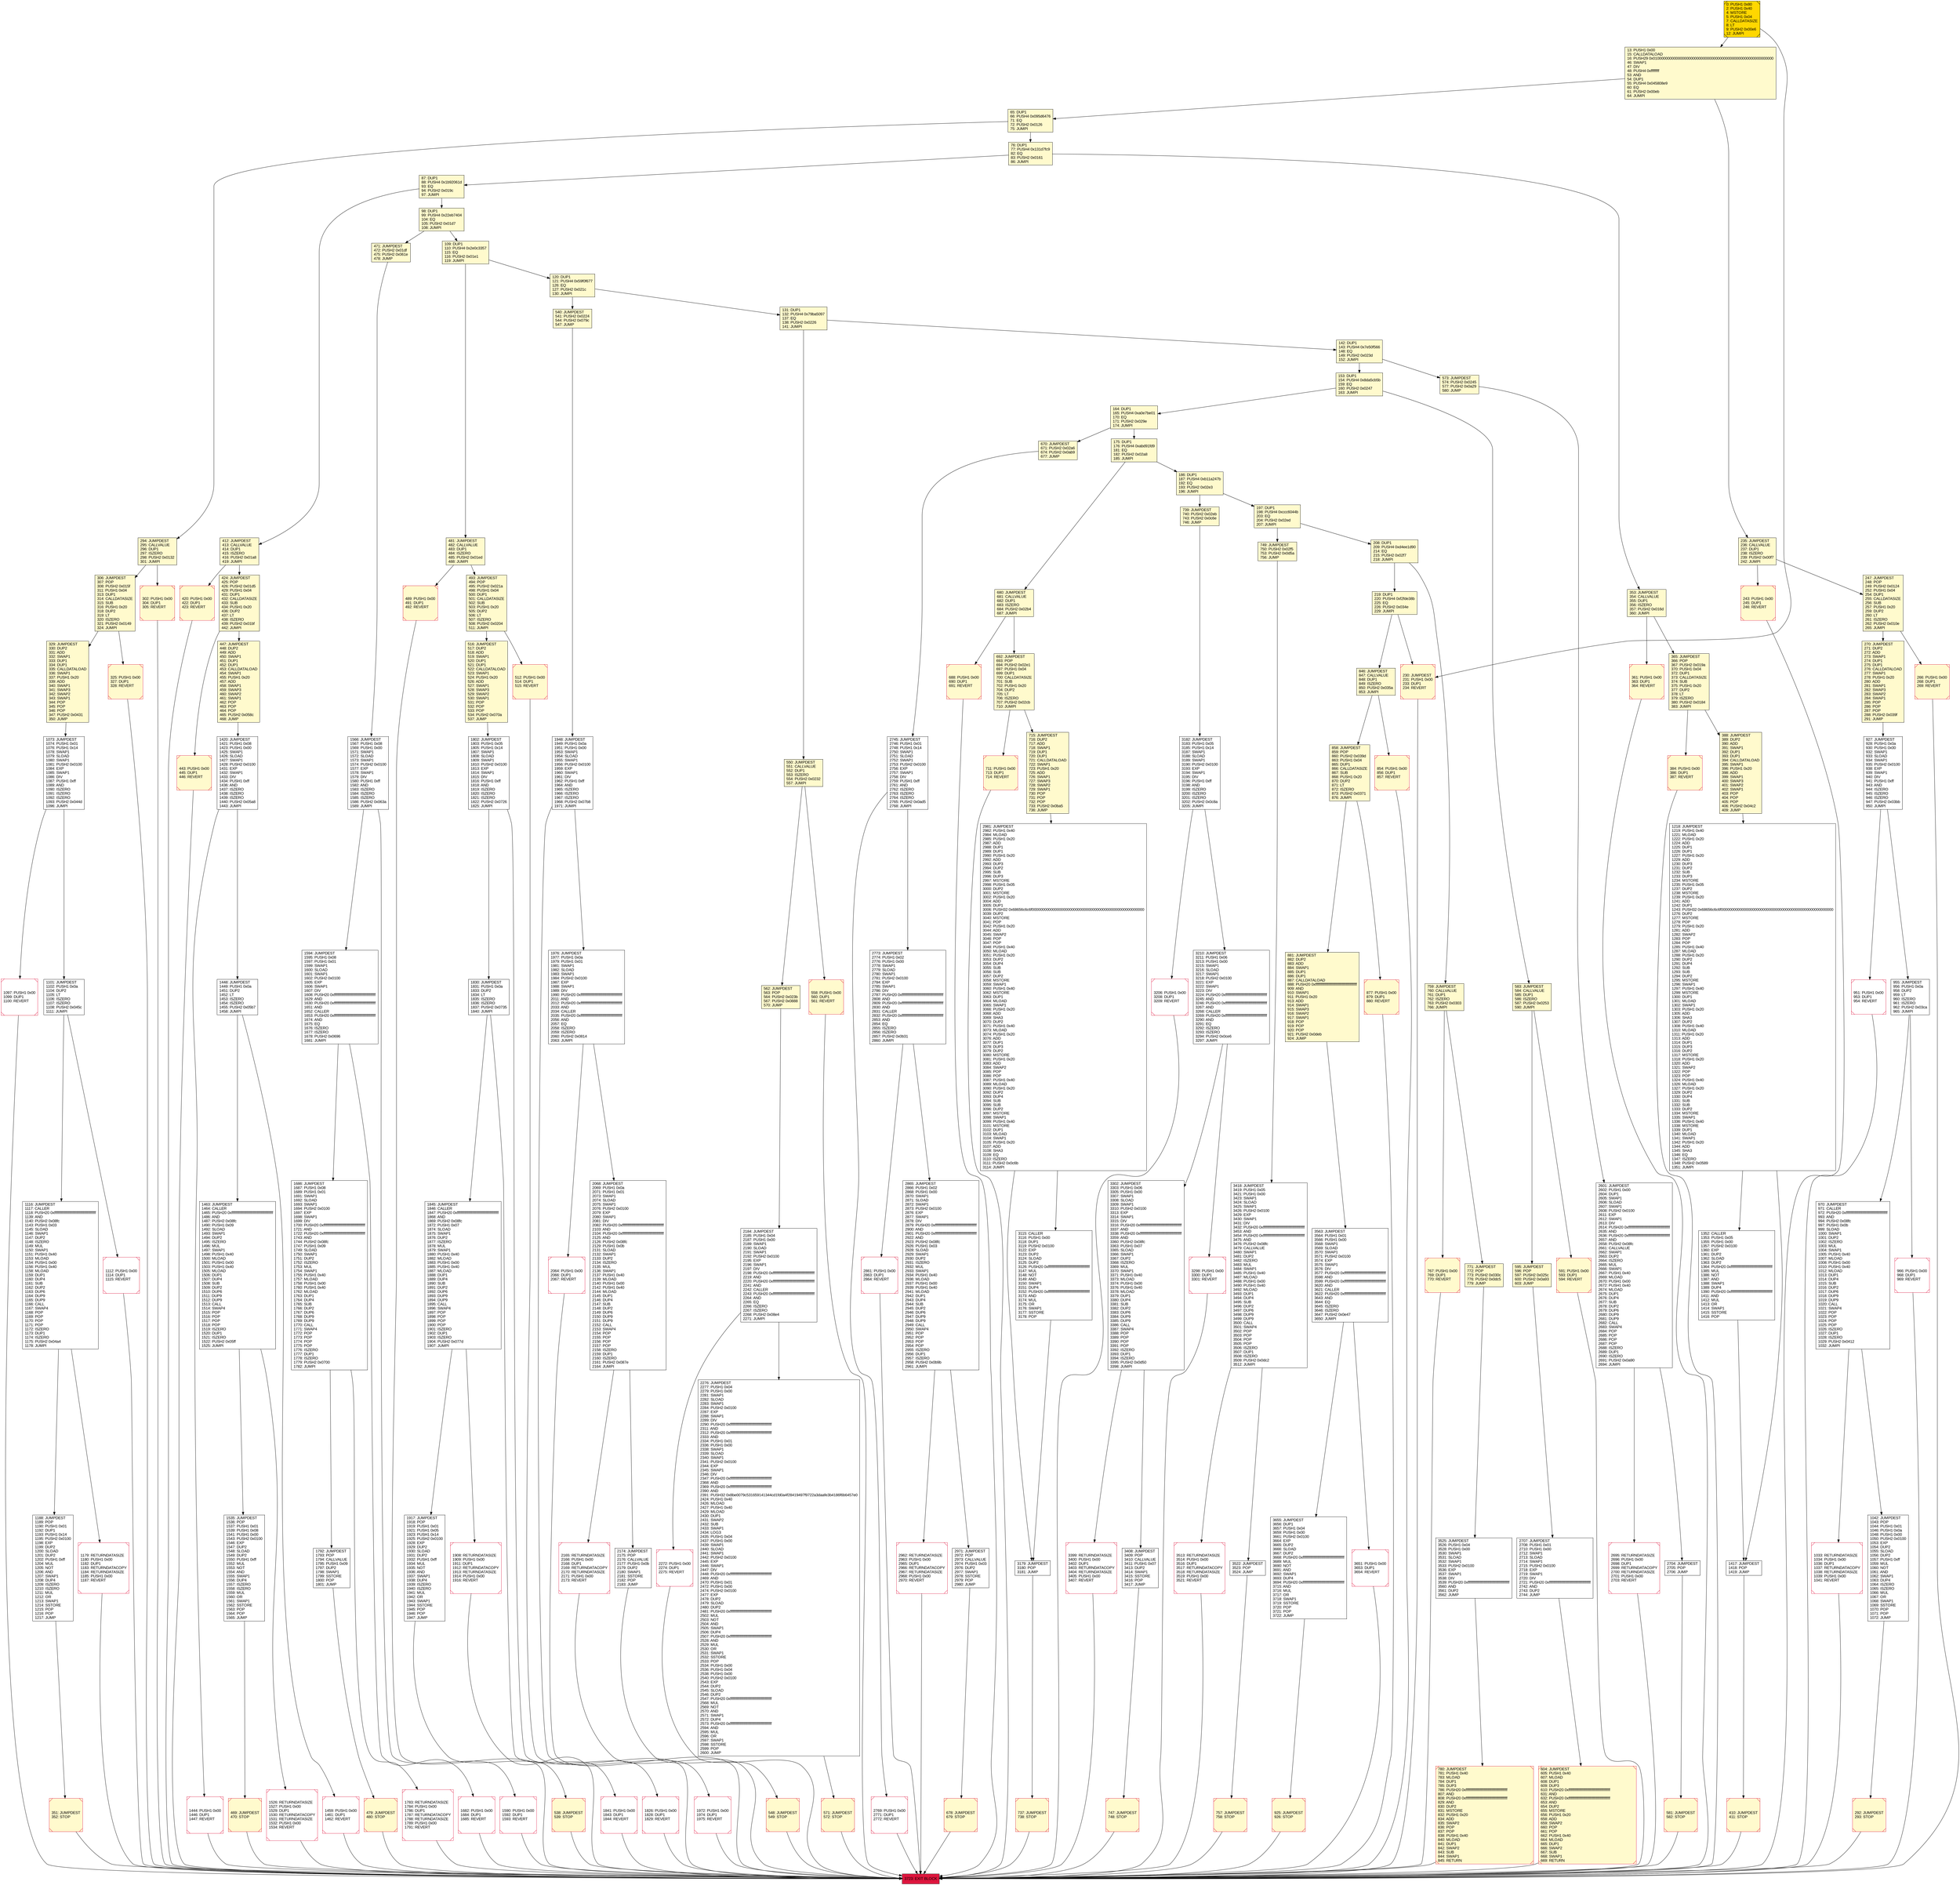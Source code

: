 digraph G {
bgcolor=transparent rankdir=UD;
node [shape=box style=filled color=black fillcolor=white fontname=arial fontcolor=black];
164 [label="164: DUP1\l165: PUSH4 0xa0e7be01\l170: EQ\l171: PUSH2 0x029e\l174: JUMPI\l" fillcolor=lemonchiffon ];
3525 [label="3525: JUMPDEST\l3526: PUSH1 0x04\l3528: PUSH1 0x00\l3530: SWAP1\l3531: SLOAD\l3532: SWAP1\l3533: PUSH2 0x0100\l3536: EXP\l3537: SWAP1\l3538: DIV\l3539: PUSH20 0xffffffffffffffffffffffffffffffffffffffff\l3560: AND\l3561: DUP2\l3562: JUMP\l" ];
420 [label="420: PUSH1 0x00\l422: DUP1\l423: REVERT\l" fillcolor=lemonchiffon shape=Msquare color=crimson ];
1444 [label="1444: PUSH1 0x00\l1446: DUP1\l1447: REVERT\l" shape=Msquare color=crimson ];
270 [label="270: JUMPDEST\l271: DUP2\l272: ADD\l273: SWAP1\l274: DUP1\l275: DUP1\l276: CALLDATALOAD\l277: SWAP1\l278: PUSH1 0x20\l280: ADD\l281: SWAP1\l282: SWAP3\l283: SWAP2\l284: SWAP1\l285: POP\l286: POP\l287: POP\l288: PUSH2 0x039f\l291: JUMP\l" fillcolor=lemonchiffon ];
925 [label="925: JUMPDEST\l926: STOP\l" fillcolor=lemonchiffon shape=Msquare color=crimson ];
3418 [label="3418: JUMPDEST\l3419: PUSH1 0x05\l3421: PUSH1 0x00\l3423: SWAP1\l3424: SLOAD\l3425: SWAP1\l3426: PUSH2 0x0100\l3429: EXP\l3430: SWAP1\l3431: DIV\l3432: PUSH20 0xffffffffffffffffffffffffffffffffffffffff\l3453: AND\l3454: PUSH20 0xffffffffffffffffffffffffffffffffffffffff\l3475: AND\l3476: PUSH2 0x08fc\l3479: CALLVALUE\l3480: SWAP1\l3481: DUP2\l3482: ISZERO\l3483: MUL\l3484: SWAP1\l3485: PUSH1 0x40\l3487: MLOAD\l3488: PUSH1 0x00\l3490: PUSH1 0x40\l3492: MLOAD\l3493: DUP1\l3494: DUP4\l3495: SUB\l3496: DUP2\l3497: DUP6\l3498: DUP9\l3499: DUP9\l3500: CALL\l3501: SWAP4\l3502: POP\l3503: POP\l3504: POP\l3505: POP\l3506: ISZERO\l3507: DUP1\l3508: ISZERO\l3509: PUSH2 0x0dc2\l3512: JUMPI\l" ];
87 [label="87: DUP1\l88: PUSH4 0x1b92061d\l93: EQ\l94: PUSH2 0x019c\l97: JUMPI\l" fillcolor=lemonchiffon ];
3302 [label="3302: JUMPDEST\l3303: PUSH1 0x06\l3305: PUSH1 0x00\l3307: SWAP1\l3308: SLOAD\l3309: SWAP1\l3310: PUSH2 0x0100\l3313: EXP\l3314: SWAP1\l3315: DIV\l3316: PUSH20 0xffffffffffffffffffffffffffffffffffffffff\l3337: AND\l3338: PUSH20 0xffffffffffffffffffffffffffffffffffffffff\l3359: AND\l3360: PUSH2 0x08fc\l3363: PUSH1 0x07\l3365: SLOAD\l3366: SWAP1\l3367: DUP2\l3368: ISZERO\l3369: MUL\l3370: SWAP1\l3371: PUSH1 0x40\l3373: MLOAD\l3374: PUSH1 0x00\l3376: PUSH1 0x40\l3378: MLOAD\l3379: DUP1\l3380: DUP4\l3381: SUB\l3382: DUP2\l3383: DUP6\l3384: DUP9\l3385: DUP9\l3386: CALL\l3387: SWAP4\l3388: POP\l3389: POP\l3390: POP\l3391: POP\l3392: ISZERO\l3393: DUP1\l3394: ISZERO\l3395: PUSH2 0x0d50\l3398: JUMPI\l" ];
412 [label="412: JUMPDEST\l413: CALLVALUE\l414: DUP1\l415: ISZERO\l416: PUSH2 0x01a8\l419: JUMPI\l" fillcolor=lemonchiffon ];
410 [label="410: JUMPDEST\l411: STOP\l" fillcolor=lemonchiffon shape=Msquare color=crimson ];
2707 [label="2707: JUMPDEST\l2708: PUSH1 0x01\l2710: PUSH1 0x00\l2712: SWAP1\l2713: SLOAD\l2714: SWAP1\l2715: PUSH2 0x0100\l2718: EXP\l2719: SWAP1\l2720: DIV\l2721: PUSH20 0xffffffffffffffffffffffffffffffffffffffff\l2742: AND\l2743: DUP2\l2744: JUMP\l" ];
604 [label="604: JUMPDEST\l605: PUSH1 0x40\l607: MLOAD\l608: DUP1\l609: DUP3\l610: PUSH20 0xffffffffffffffffffffffffffffffffffffffff\l631: AND\l632: PUSH20 0xffffffffffffffffffffffffffffffffffffffff\l653: AND\l654: DUP2\l655: MSTORE\l656: PUSH1 0x20\l658: ADD\l659: SWAP2\l660: POP\l661: POP\l662: PUSH1 0x40\l664: MLOAD\l665: DUP1\l666: SWAP2\l667: SUB\l668: SWAP1\l669: RETURN\l" fillcolor=lemonchiffon shape=Msquare color=crimson ];
970 [label="970: JUMPDEST\l971: CALLER\l972: PUSH20 0xffffffffffffffffffffffffffffffffffffffff\l993: AND\l994: PUSH2 0x08fc\l997: PUSH1 0x0b\l999: SLOAD\l1000: SWAP1\l1001: DUP2\l1002: ISZERO\l1003: MUL\l1004: SWAP1\l1005: PUSH1 0x40\l1007: MLOAD\l1008: PUSH1 0x00\l1010: PUSH1 0x40\l1012: MLOAD\l1013: DUP1\l1014: DUP4\l1015: SUB\l1016: DUP2\l1017: DUP6\l1018: DUP9\l1019: DUP9\l1020: CALL\l1021: SWAP4\l1022: POP\l1023: POP\l1024: POP\l1025: POP\l1026: ISZERO\l1027: DUP1\l1028: ISZERO\l1029: PUSH2 0x0412\l1032: JUMPI\l" ];
1463 [label="1463: JUMPDEST\l1464: CALLER\l1465: PUSH20 0xffffffffffffffffffffffffffffffffffffffff\l1486: AND\l1487: PUSH2 0x08fc\l1490: PUSH1 0x09\l1492: SLOAD\l1493: SWAP1\l1494: DUP2\l1495: ISZERO\l1496: MUL\l1497: SWAP1\l1498: PUSH1 0x40\l1500: MLOAD\l1501: PUSH1 0x00\l1503: PUSH1 0x40\l1505: MLOAD\l1506: DUP1\l1507: DUP4\l1508: SUB\l1509: DUP2\l1510: DUP6\l1511: DUP9\l1512: DUP9\l1513: CALL\l1514: SWAP4\l1515: POP\l1516: POP\l1517: POP\l1518: POP\l1519: ISZERO\l1520: DUP1\l1521: ISZERO\l1522: PUSH2 0x05ff\l1525: JUMPI\l" ];
688 [label="688: PUSH1 0x00\l690: DUP1\l691: REVERT\l" fillcolor=lemonchiffon shape=Msquare color=crimson ];
749 [label="749: JUMPDEST\l750: PUSH2 0x02f5\l753: PUSH2 0x0d5a\l756: JUMP\l" fillcolor=lemonchiffon ];
1033 [label="1033: RETURNDATASIZE\l1034: PUSH1 0x00\l1036: DUP1\l1037: RETURNDATACOPY\l1038: RETURNDATASIZE\l1039: PUSH1 0x00\l1041: REVERT\l" shape=Msquare color=crimson ];
1459 [label="1459: PUSH1 0x00\l1461: DUP1\l1462: REVERT\l" shape=Msquare color=crimson ];
1917 [label="1917: JUMPDEST\l1918: POP\l1919: PUSH1 0x01\l1921: PUSH1 0x05\l1923: PUSH1 0x14\l1925: PUSH2 0x0100\l1928: EXP\l1929: DUP2\l1930: SLOAD\l1931: DUP2\l1932: PUSH1 0xff\l1934: MUL\l1935: NOT\l1936: AND\l1937: SWAP1\l1938: DUP4\l1939: ISZERO\l1940: ISZERO\l1941: MUL\l1942: OR\l1943: SWAP1\l1944: SSTORE\l1945: POP\l1946: POP\l1947: JUMP\l" ];
1972 [label="1972: PUSH1 0x00\l1974: DUP1\l1975: REVERT\l" shape=Msquare color=crimson ];
951 [label="951: PUSH1 0x00\l953: DUP1\l954: REVERT\l" shape=Msquare color=crimson ];
927 [label="927: JUMPDEST\l928: PUSH1 0x0a\l930: PUSH1 0x00\l932: SWAP1\l933: SLOAD\l934: SWAP1\l935: PUSH2 0x0100\l938: EXP\l939: SWAP1\l940: DIV\l941: PUSH1 0xff\l943: AND\l944: ISZERO\l945: ISZERO\l946: ISZERO\l947: PUSH2 0x03bb\l950: JUMPI\l" ];
443 [label="443: PUSH1 0x00\l445: DUP1\l446: REVERT\l" fillcolor=lemonchiffon shape=Msquare color=crimson ];
153 [label="153: DUP1\l154: PUSH4 0x8da5cb5b\l159: EQ\l160: PUSH2 0x0247\l163: JUMPI\l" fillcolor=lemonchiffon ];
384 [label="384: PUSH1 0x00\l386: DUP1\l387: REVERT\l" fillcolor=lemonchiffon shape=Msquare color=crimson ];
13 [label="13: PUSH1 0x00\l15: CALLDATALOAD\l16: PUSH29 0x0100000000000000000000000000000000000000000000000000000000\l46: SWAP1\l47: DIV\l48: PUSH4 0xffffffff\l53: AND\l54: DUP1\l55: PUSH4 0x045808e9\l60: EQ\l61: PUSH2 0x00eb\l64: JUMPI\l" fillcolor=lemonchiffon ];
1686 [label="1686: JUMPDEST\l1687: PUSH1 0x08\l1689: PUSH1 0x01\l1691: SWAP1\l1692: SLOAD\l1693: SWAP1\l1694: PUSH2 0x0100\l1697: EXP\l1698: SWAP1\l1699: DIV\l1700: PUSH20 0xffffffffffffffffffffffffffffffffffffffff\l1721: AND\l1722: PUSH20 0xffffffffffffffffffffffffffffffffffffffff\l1743: AND\l1744: PUSH2 0x08fc\l1747: PUSH1 0x09\l1749: SLOAD\l1750: SWAP1\l1751: DUP2\l1752: ISZERO\l1753: MUL\l1754: SWAP1\l1755: PUSH1 0x40\l1757: MLOAD\l1758: PUSH1 0x00\l1760: PUSH1 0x40\l1762: MLOAD\l1763: DUP1\l1764: DUP4\l1765: SUB\l1766: DUP2\l1767: DUP6\l1768: DUP9\l1769: DUP9\l1770: CALL\l1771: SWAP4\l1772: POP\l1773: POP\l1774: POP\l1775: POP\l1776: ISZERO\l1777: DUP1\l1778: ISZERO\l1779: PUSH2 0x0700\l1782: JUMPI\l" ];
3206 [label="3206: PUSH1 0x00\l3208: DUP1\l3209: REVERT\l" shape=Msquare color=crimson ];
219 [label="219: DUP1\l220: PUSH4 0xf2fde38b\l225: EQ\l226: PUSH2 0x034e\l229: JUMPI\l" fillcolor=lemonchiffon ];
678 [label="678: JUMPDEST\l679: STOP\l" fillcolor=lemonchiffon shape=Msquare color=crimson ];
1845 [label="1845: JUMPDEST\l1846: CALLER\l1847: PUSH20 0xffffffffffffffffffffffffffffffffffffffff\l1868: AND\l1869: PUSH2 0x08fc\l1872: PUSH1 0x07\l1874: SLOAD\l1875: SWAP1\l1876: DUP2\l1877: ISZERO\l1878: MUL\l1879: SWAP1\l1880: PUSH1 0x40\l1882: MLOAD\l1883: PUSH1 0x00\l1885: PUSH1 0x40\l1887: MLOAD\l1888: DUP1\l1889: DUP4\l1890: SUB\l1891: DUP2\l1892: DUP6\l1893: DUP9\l1894: DUP9\l1895: CALL\l1896: SWAP4\l1897: POP\l1898: POP\l1899: POP\l1900: POP\l1901: ISZERO\l1902: DUP1\l1903: ISZERO\l1904: PUSH2 0x077d\l1907: JUMPI\l" ];
306 [label="306: JUMPDEST\l307: POP\l308: PUSH2 0x015f\l311: PUSH1 0x04\l313: DUP1\l314: CALLDATASIZE\l315: SUB\l316: PUSH1 0x20\l318: DUP2\l319: LT\l320: ISZERO\l321: PUSH2 0x0149\l324: JUMPI\l" fillcolor=lemonchiffon ];
1682 [label="1682: PUSH1 0x00\l1684: DUP1\l1685: REVERT\l" shape=Msquare color=crimson ];
670 [label="670: JUMPDEST\l671: PUSH2 0x02a6\l674: PUSH2 0x0ab9\l677: JUMP\l" fillcolor=lemonchiffon ];
481 [label="481: JUMPDEST\l482: CALLVALUE\l483: DUP1\l484: ISZERO\l485: PUSH2 0x01ed\l488: JUMPI\l" fillcolor=lemonchiffon ];
3210 [label="3210: JUMPDEST\l3211: PUSH1 0x06\l3213: PUSH1 0x00\l3215: SWAP1\l3216: SLOAD\l3217: SWAP1\l3218: PUSH2 0x0100\l3221: EXP\l3222: SWAP1\l3223: DIV\l3224: PUSH20 0xffffffffffffffffffffffffffffffffffffffff\l3245: AND\l3246: PUSH20 0xffffffffffffffffffffffffffffffffffffffff\l3267: AND\l3268: CALLER\l3269: PUSH20 0xffffffffffffffffffffffffffffffffffffffff\l3290: AND\l3291: EQ\l3292: ISZERO\l3293: ISZERO\l3294: PUSH2 0x0ce6\l3297: JUMPI\l" ];
329 [label="329: JUMPDEST\l330: DUP2\l331: ADD\l332: SWAP1\l333: DUP1\l334: DUP1\l335: CALLDATALOAD\l336: SWAP1\l337: PUSH1 0x20\l339: ADD\l340: SWAP1\l341: SWAP3\l342: SWAP2\l343: SWAP1\l344: POP\l345: POP\l346: POP\l347: PUSH2 0x0431\l350: JUMP\l" fillcolor=lemonchiffon ];
120 [label="120: DUP1\l121: PUSH4 0x59f0f677\l126: EQ\l127: PUSH2 0x021c\l130: JUMPI\l" fillcolor=lemonchiffon ];
469 [label="469: JUMPDEST\l470: STOP\l" fillcolor=lemonchiffon shape=Msquare color=crimson ];
1802 [label="1802: JUMPDEST\l1803: PUSH1 0x05\l1805: PUSH1 0x14\l1807: SWAP1\l1808: SLOAD\l1809: SWAP1\l1810: PUSH2 0x0100\l1813: EXP\l1814: SWAP1\l1815: DIV\l1816: PUSH1 0xff\l1818: AND\l1819: ISZERO\l1820: ISZERO\l1821: ISZERO\l1822: PUSH2 0x0726\l1825: JUMPI\l" ];
2272 [label="2272: PUSH1 0x00\l2274: DUP1\l2275: REVERT\l" shape=Msquare color=crimson ];
3298 [label="3298: PUSH1 0x00\l3300: DUP1\l3301: REVERT\l" shape=Msquare color=crimson ];
2745 [label="2745: JUMPDEST\l2746: PUSH1 0x01\l2748: PUSH1 0x14\l2750: SWAP1\l2751: SLOAD\l2752: SWAP1\l2753: PUSH2 0x0100\l2756: EXP\l2757: SWAP1\l2758: DIV\l2759: PUSH1 0xff\l2761: AND\l2762: ISZERO\l2763: ISZERO\l2764: ISZERO\l2765: PUSH2 0x0ad5\l2768: JUMPI\l" ];
583 [label="583: JUMPDEST\l584: CALLVALUE\l585: DUP1\l586: ISZERO\l587: PUSH2 0x0253\l590: JUMPI\l" fillcolor=lemonchiffon ];
489 [label="489: PUSH1 0x00\l491: DUP1\l492: REVERT\l" fillcolor=lemonchiffon shape=Msquare color=crimson ];
516 [label="516: JUMPDEST\l517: DUP2\l518: ADD\l519: SWAP1\l520: DUP1\l521: DUP1\l522: CALLDATALOAD\l523: SWAP1\l524: PUSH1 0x20\l526: ADD\l527: SWAP1\l528: SWAP3\l529: SWAP2\l530: SWAP1\l531: POP\l532: POP\l533: POP\l534: PUSH2 0x070a\l537: JUMP\l" fillcolor=lemonchiffon ];
858 [label="858: JUMPDEST\l859: POP\l860: PUSH2 0x039d\l863: PUSH1 0x04\l865: DUP1\l866: CALLDATASIZE\l867: SUB\l868: PUSH1 0x20\l870: DUP2\l871: LT\l872: ISZERO\l873: PUSH2 0x0371\l876: JUMPI\l" fillcolor=lemonchiffon ];
479 [label="479: JUMPDEST\l480: STOP\l" fillcolor=lemonchiffon shape=Msquare color=crimson ];
353 [label="353: JUMPDEST\l354: CALLVALUE\l355: DUP1\l356: ISZERO\l357: PUSH2 0x016d\l360: JUMPI\l" fillcolor=lemonchiffon ];
3179 [label="3179: JUMPDEST\l3180: POP\l3181: JUMP\l" ];
759 [label="759: JUMPDEST\l760: CALLVALUE\l761: DUP1\l762: ISZERO\l763: PUSH2 0x0303\l766: JUMPI\l" fillcolor=lemonchiffon ];
680 [label="680: JUMPDEST\l681: CALLVALUE\l682: DUP1\l683: ISZERO\l684: PUSH2 0x02b4\l687: JUMPI\l" fillcolor=lemonchiffon ];
388 [label="388: JUMPDEST\l389: DUP2\l390: ADD\l391: SWAP1\l392: DUP1\l393: DUP1\l394: CALLDATALOAD\l395: SWAP1\l396: PUSH1 0x20\l398: ADD\l399: SWAP1\l400: SWAP3\l401: SWAP2\l402: SWAP1\l403: POP\l404: POP\l405: POP\l406: PUSH2 0x04c2\l409: JUMP\l" fillcolor=lemonchiffon ];
562 [label="562: JUMPDEST\l563: POP\l564: PUSH2 0x023b\l567: PUSH2 0x0888\l570: JUMP\l" fillcolor=lemonchiffon ];
243 [label="243: PUSH1 0x00\l245: DUP1\l246: REVERT\l" fillcolor=lemonchiffon shape=Msquare color=crimson ];
294 [label="294: JUMPDEST\l295: CALLVALUE\l296: DUP1\l297: ISZERO\l298: PUSH2 0x0132\l301: JUMPI\l" fillcolor=lemonchiffon ];
1188 [label="1188: JUMPDEST\l1189: POP\l1190: PUSH1 0x01\l1192: DUP1\l1193: PUSH1 0x14\l1195: PUSH2 0x0100\l1198: EXP\l1199: DUP2\l1200: SLOAD\l1201: DUP2\l1202: PUSH1 0xff\l1204: MUL\l1205: NOT\l1206: AND\l1207: SWAP1\l1208: DUP4\l1209: ISZERO\l1210: ISZERO\l1211: MUL\l1212: OR\l1213: SWAP1\l1214: SSTORE\l1215: POP\l1216: POP\l1217: JUMP\l" ];
175 [label="175: DUP1\l176: PUSH4 0xabd91fd9\l181: EQ\l182: PUSH2 0x02a8\l185: JUMPI\l" fillcolor=lemonchiffon ];
186 [label="186: DUP1\l187: PUSH4 0xb11a247b\l192: EQ\l193: PUSH2 0x02e3\l196: JUMPI\l" fillcolor=lemonchiffon ];
1830 [label="1830: JUMPDEST\l1831: PUSH1 0x0a\l1833: DUP2\l1834: LT\l1835: ISZERO\l1836: ISZERO\l1837: PUSH2 0x0735\l1840: JUMPI\l" ];
3399 [label="3399: RETURNDATASIZE\l3400: PUSH1 0x00\l3402: DUP1\l3403: RETURNDATACOPY\l3404: RETURNDATASIZE\l3405: PUSH1 0x00\l3407: REVERT\l" shape=Msquare color=crimson ];
0 [label="0: PUSH1 0x80\l2: PUSH1 0x40\l4: MSTORE\l5: PUSH1 0x04\l7: CALLDATASIZE\l8: LT\l9: PUSH2 0x00e6\l12: JUMPI\l" fillcolor=lemonchiffon shape=Msquare fillcolor=gold ];
767 [label="767: PUSH1 0x00\l769: DUP1\l770: REVERT\l" fillcolor=lemonchiffon shape=Msquare color=crimson ];
780 [label="780: JUMPDEST\l781: PUSH1 0x40\l783: MLOAD\l784: DUP1\l785: DUP3\l786: PUSH20 0xffffffffffffffffffffffffffffffffffffffff\l807: AND\l808: PUSH20 0xffffffffffffffffffffffffffffffffffffffff\l829: AND\l830: DUP2\l831: MSTORE\l832: PUSH1 0x20\l834: ADD\l835: SWAP2\l836: POP\l837: POP\l838: PUSH1 0x40\l840: MLOAD\l841: DUP1\l842: SWAP2\l843: SUB\l844: SWAP1\l845: RETURN\l" fillcolor=lemonchiffon shape=Msquare color=crimson ];
757 [label="757: JUMPDEST\l758: STOP\l" fillcolor=lemonchiffon shape=Msquare color=crimson ];
711 [label="711: PUSH1 0x00\l713: DUP1\l714: REVERT\l" fillcolor=lemonchiffon shape=Msquare color=crimson ];
966 [label="966: PUSH1 0x00\l968: DUP1\l969: REVERT\l" shape=Msquare color=crimson ];
771 [label="771: JUMPDEST\l772: POP\l773: PUSH2 0x030c\l776: PUSH2 0x0dc5\l779: JUMP\l" fillcolor=lemonchiffon ];
1073 [label="1073: JUMPDEST\l1074: PUSH1 0x01\l1076: PUSH1 0x14\l1078: SWAP1\l1079: SLOAD\l1080: SWAP1\l1081: PUSH2 0x0100\l1084: EXP\l1085: SWAP1\l1086: DIV\l1087: PUSH1 0xff\l1089: AND\l1090: ISZERO\l1091: ISZERO\l1092: ISZERO\l1093: PUSH2 0x044d\l1096: JUMPI\l" ];
1594 [label="1594: JUMPDEST\l1595: PUSH1 0x08\l1597: PUSH1 0x01\l1599: SWAP1\l1600: SLOAD\l1601: SWAP1\l1602: PUSH2 0x0100\l1605: EXP\l1606: SWAP1\l1607: DIV\l1608: PUSH20 0xffffffffffffffffffffffffffffffffffffffff\l1629: AND\l1630: PUSH20 0xffffffffffffffffffffffffffffffffffffffff\l1651: AND\l1652: CALLER\l1653: PUSH20 0xffffffffffffffffffffffffffffffffffffffff\l1674: AND\l1675: EQ\l1676: ISZERO\l1677: ISZERO\l1678: PUSH2 0x0696\l1681: JUMPI\l" ];
2165 [label="2165: RETURNDATASIZE\l2166: PUSH1 0x00\l2168: DUP1\l2169: RETURNDATACOPY\l2170: RETURNDATASIZE\l2171: PUSH1 0x00\l2173: REVERT\l" shape=Msquare color=crimson ];
846 [label="846: JUMPDEST\l847: CALLVALUE\l848: DUP1\l849: ISZERO\l850: PUSH2 0x035a\l853: JUMPI\l" fillcolor=lemonchiffon ];
1908 [label="1908: RETURNDATASIZE\l1909: PUSH1 0x00\l1911: DUP1\l1912: RETURNDATACOPY\l1913: RETURNDATASIZE\l1914: PUSH1 0x00\l1916: REVERT\l" shape=Msquare color=crimson ];
2769 [label="2769: PUSH1 0x00\l2771: DUP1\l2772: REVERT\l" shape=Msquare color=crimson ];
471 [label="471: JUMPDEST\l472: PUSH2 0x01df\l475: PUSH2 0x061e\l478: JUMP\l" fillcolor=lemonchiffon ];
737 [label="737: JUMPDEST\l738: STOP\l" fillcolor=lemonchiffon shape=Msquare color=crimson ];
2184 [label="2184: JUMPDEST\l2185: PUSH1 0x04\l2187: PUSH1 0x00\l2189: SWAP1\l2190: SLOAD\l2191: SWAP1\l2192: PUSH2 0x0100\l2195: EXP\l2196: SWAP1\l2197: DIV\l2198: PUSH20 0xffffffffffffffffffffffffffffffffffffffff\l2219: AND\l2220: PUSH20 0xffffffffffffffffffffffffffffffffffffffff\l2241: AND\l2242: CALLER\l2243: PUSH20 0xffffffffffffffffffffffffffffffffffffffff\l2264: AND\l2265: EQ\l2266: ISZERO\l2267: ISZERO\l2268: PUSH2 0x08e4\l2271: JUMPI\l" ];
747 [label="747: JUMPDEST\l748: STOP\l" fillcolor=lemonchiffon shape=Msquare color=crimson ];
1179 [label="1179: RETURNDATASIZE\l1180: PUSH1 0x00\l1182: DUP1\l1183: RETURNDATACOPY\l1184: RETURNDATASIZE\l1185: PUSH1 0x00\l1187: REVERT\l" shape=Msquare color=crimson ];
1826 [label="1826: PUSH1 0x00\l1828: DUP1\l1829: REVERT\l" shape=Msquare color=crimson ];
3182 [label="3182: JUMPDEST\l3183: PUSH1 0x05\l3185: PUSH1 0x14\l3187: SWAP1\l3188: SLOAD\l3189: SWAP1\l3190: PUSH2 0x0100\l3193: EXP\l3194: SWAP1\l3195: DIV\l3196: PUSH1 0xff\l3198: AND\l3199: ISZERO\l3200: ISZERO\l3201: ISZERO\l3202: PUSH2 0x0c8a\l3205: JUMPI\l" ];
540 [label="540: JUMPDEST\l541: PUSH2 0x0224\l544: PUSH2 0x079c\l547: JUMP\l" fillcolor=lemonchiffon ];
1352 [label="1352: CALLER\l1353: PUSH1 0x05\l1355: PUSH1 0x00\l1357: PUSH2 0x0100\l1360: EXP\l1361: DUP2\l1362: SLOAD\l1363: DUP2\l1364: PUSH20 0xffffffffffffffffffffffffffffffffffffffff\l1385: MUL\l1386: NOT\l1387: AND\l1388: SWAP1\l1389: DUP4\l1390: PUSH20 0xffffffffffffffffffffffffffffffffffffffff\l1411: AND\l1412: MUL\l1413: OR\l1414: SWAP1\l1415: SSTORE\l1416: POP\l" ];
2962 [label="2962: RETURNDATASIZE\l2963: PUSH1 0x00\l2965: DUP1\l2966: RETURNDATACOPY\l2967: RETURNDATASIZE\l2968: PUSH1 0x00\l2970: REVERT\l" shape=Msquare color=crimson ];
3723 [label="3723: EXIT BLOCK\l" fillcolor=crimson ];
131 [label="131: DUP1\l132: PUSH4 0x79ba5097\l137: EQ\l138: PUSH2 0x0226\l141: JUMPI\l" fillcolor=lemonchiffon ];
2861 [label="2861: PUSH1 0x00\l2863: DUP1\l2864: REVERT\l" shape=Msquare color=crimson ];
538 [label="538: JUMPDEST\l539: STOP\l" fillcolor=lemonchiffon shape=Msquare color=crimson ];
3655 [label="3655: JUMPDEST\l3656: DUP1\l3657: PUSH1 0x04\l3659: PUSH1 0x00\l3661: PUSH2 0x0100\l3664: EXP\l3665: DUP2\l3666: SLOAD\l3667: DUP2\l3668: PUSH20 0xffffffffffffffffffffffffffffffffffffffff\l3689: MUL\l3690: NOT\l3691: AND\l3692: SWAP1\l3693: DUP4\l3694: PUSH20 0xffffffffffffffffffffffffffffffffffffffff\l3715: AND\l3716: MUL\l3717: OR\l3718: SWAP1\l3719: SSTORE\l3720: POP\l3721: POP\l3722: JUMP\l" ];
302 [label="302: PUSH1 0x00\l304: DUP1\l305: REVERT\l" fillcolor=lemonchiffon shape=Msquare color=crimson ];
558 [label="558: PUSH1 0x00\l560: DUP1\l561: REVERT\l" fillcolor=lemonchiffon shape=Msquare color=crimson ];
1841 [label="1841: PUSH1 0x00\l1843: DUP1\l1844: REVERT\l" shape=Msquare color=crimson ];
1590 [label="1590: PUSH1 0x00\l1592: DUP1\l1593: REVERT\l" shape=Msquare color=crimson ];
1420 [label="1420: JUMPDEST\l1421: PUSH1 0x08\l1423: PUSH1 0x00\l1425: SWAP1\l1426: SLOAD\l1427: SWAP1\l1428: PUSH2 0x0100\l1431: EXP\l1432: SWAP1\l1433: DIV\l1434: PUSH1 0xff\l1436: AND\l1437: ISZERO\l1438: ISZERO\l1439: ISZERO\l1440: PUSH2 0x05a8\l1443: JUMPI\l" ];
1116 [label="1116: JUMPDEST\l1117: CALLER\l1118: PUSH20 0xffffffffffffffffffffffffffffffffffffffff\l1139: AND\l1140: PUSH2 0x08fc\l1143: PUSH1 0x03\l1145: SLOAD\l1146: SWAP1\l1147: DUP2\l1148: ISZERO\l1149: MUL\l1150: SWAP1\l1151: PUSH1 0x40\l1153: MLOAD\l1154: PUSH1 0x00\l1156: PUSH1 0x40\l1158: MLOAD\l1159: DUP1\l1160: DUP4\l1161: SUB\l1162: DUP2\l1163: DUP6\l1164: DUP9\l1165: DUP9\l1166: CALL\l1167: SWAP4\l1168: POP\l1169: POP\l1170: POP\l1171: POP\l1172: ISZERO\l1173: DUP1\l1174: ISZERO\l1175: PUSH2 0x04a4\l1178: JUMPI\l" ];
493 [label="493: JUMPDEST\l494: POP\l495: PUSH2 0x021a\l498: PUSH1 0x04\l500: DUP1\l501: CALLDATASIZE\l502: SUB\l503: PUSH1 0x20\l505: DUP2\l506: LT\l507: ISZERO\l508: PUSH2 0x0204\l511: JUMPI\l" fillcolor=lemonchiffon ];
2773 [label="2773: JUMPDEST\l2774: PUSH1 0x02\l2776: PUSH1 0x00\l2778: SWAP1\l2779: SLOAD\l2780: SWAP1\l2781: PUSH2 0x0100\l2784: EXP\l2785: SWAP1\l2786: DIV\l2787: PUSH20 0xffffffffffffffffffffffffffffffffffffffff\l2808: AND\l2809: PUSH20 0xffffffffffffffffffffffffffffffffffffffff\l2830: AND\l2831: CALLER\l2832: PUSH20 0xffffffffffffffffffffffffffffffffffffffff\l2853: AND\l2854: EQ\l2855: ISZERO\l2856: ISZERO\l2857: PUSH2 0x0b31\l2860: JUMPI\l" ];
2695 [label="2695: RETURNDATASIZE\l2696: PUSH1 0x00\l2698: DUP1\l2699: RETURNDATACOPY\l2700: RETURNDATASIZE\l2701: PUSH1 0x00\l2703: REVERT\l" shape=Msquare color=crimson ];
512 [label="512: PUSH1 0x00\l514: DUP1\l515: REVERT\l" fillcolor=lemonchiffon shape=Msquare color=crimson ];
3513 [label="3513: RETURNDATASIZE\l3514: PUSH1 0x00\l3516: DUP1\l3517: RETURNDATACOPY\l3518: RETURNDATASIZE\l3519: PUSH1 0x00\l3521: REVERT\l" shape=Msquare color=crimson ];
573 [label="573: JUMPDEST\l574: PUSH2 0x0245\l577: PUSH2 0x0a29\l580: JUMP\l" fillcolor=lemonchiffon ];
3115 [label="3115: CALLER\l3116: PUSH1 0x00\l3118: DUP1\l3119: PUSH2 0x0100\l3122: EXP\l3123: DUP2\l3124: SLOAD\l3125: DUP2\l3126: PUSH20 0xffffffffffffffffffffffffffffffffffffffff\l3147: MUL\l3148: NOT\l3149: AND\l3150: SWAP1\l3151: DUP4\l3152: PUSH20 0xffffffffffffffffffffffffffffffffffffffff\l3173: AND\l3174: MUL\l3175: OR\l3176: SWAP1\l3177: SSTORE\l3178: POP\l" ];
1218 [label="1218: JUMPDEST\l1219: PUSH1 0x40\l1221: MLOAD\l1222: PUSH1 0x20\l1224: ADD\l1225: DUP1\l1226: DUP1\l1227: PUSH1 0x20\l1229: ADD\l1230: DUP3\l1231: DUP2\l1232: SUB\l1233: DUP3\l1234: MSTORE\l1235: PUSH1 0x05\l1237: DUP2\l1238: MSTORE\l1239: PUSH1 0x20\l1241: ADD\l1242: DUP1\l1243: PUSH32 0x68656c6c6f000000000000000000000000000000000000000000000000000000\l1276: DUP2\l1277: MSTORE\l1278: POP\l1279: PUSH1 0x20\l1281: ADD\l1282: SWAP2\l1283: POP\l1284: POP\l1285: PUSH1 0x40\l1287: MLOAD\l1288: PUSH1 0x20\l1290: DUP2\l1291: DUP4\l1292: SUB\l1293: SUB\l1294: DUP2\l1295: MSTORE\l1296: SWAP1\l1297: PUSH1 0x40\l1299: MSTORE\l1300: DUP1\l1301: MLOAD\l1302: SWAP1\l1303: PUSH1 0x20\l1305: ADD\l1306: SHA3\l1307: DUP2\l1308: PUSH1 0x40\l1310: MLOAD\l1311: PUSH1 0x20\l1313: ADD\l1314: DUP1\l1315: DUP3\l1316: DUP2\l1317: MSTORE\l1318: PUSH1 0x20\l1320: ADD\l1321: SWAP2\l1322: POP\l1323: POP\l1324: PUSH1 0x40\l1326: MLOAD\l1327: PUSH1 0x20\l1329: DUP2\l1330: DUP4\l1331: SUB\l1332: SUB\l1333: DUP2\l1334: MSTORE\l1335: SWAP1\l1336: PUSH1 0x40\l1338: MSTORE\l1339: DUP1\l1340: MLOAD\l1341: SWAP1\l1342: PUSH1 0x20\l1344: ADD\l1345: SHA3\l1346: EQ\l1347: ISZERO\l1348: PUSH2 0x0589\l1351: JUMPI\l" ];
424 [label="424: JUMPDEST\l425: POP\l426: PUSH2 0x01d5\l429: PUSH1 0x04\l431: DUP1\l432: CALLDATASIZE\l433: SUB\l434: PUSH1 0x20\l436: DUP2\l437: LT\l438: ISZERO\l439: PUSH2 0x01bf\l442: JUMPI\l" fillcolor=lemonchiffon ];
2971 [label="2971: JUMPDEST\l2972: POP\l2973: CALLVALUE\l2974: PUSH1 0x03\l2976: DUP2\l2977: SWAP1\l2978: SSTORE\l2979: POP\l2980: JUMP\l" ];
550 [label="550: JUMPDEST\l551: CALLVALUE\l552: DUP1\l553: ISZERO\l554: PUSH2 0x0232\l557: JUMPI\l" fillcolor=lemonchiffon ];
266 [label="266: PUSH1 0x00\l268: DUP1\l269: REVERT\l" fillcolor=lemonchiffon shape=Msquare color=crimson ];
1417 [label="1417: JUMPDEST\l1418: POP\l1419: JUMP\l" ];
571 [label="571: JUMPDEST\l572: STOP\l" fillcolor=lemonchiffon shape=Msquare color=crimson ];
292 [label="292: JUMPDEST\l293: STOP\l" fillcolor=lemonchiffon shape=Msquare color=crimson ];
548 [label="548: JUMPDEST\l549: STOP\l" fillcolor=lemonchiffon shape=Msquare color=crimson ];
65 [label="65: DUP1\l66: PUSH4 0x095d6476\l71: EQ\l72: PUSH2 0x0126\l75: JUMPI\l" fillcolor=lemonchiffon ];
2064 [label="2064: PUSH1 0x00\l2066: DUP1\l2067: REVERT\l" shape=Msquare color=crimson ];
98 [label="98: DUP1\l99: PUSH4 0x22eb7404\l104: EQ\l105: PUSH2 0x01d7\l108: JUMPI\l" fillcolor=lemonchiffon ];
247 [label="247: JUMPDEST\l248: POP\l249: PUSH2 0x0124\l252: PUSH1 0x04\l254: DUP1\l255: CALLDATASIZE\l256: SUB\l257: PUSH1 0x20\l259: DUP2\l260: LT\l261: ISZERO\l262: PUSH2 0x010e\l265: JUMPI\l" fillcolor=lemonchiffon ];
595 [label="595: JUMPDEST\l596: POP\l597: PUSH2 0x025c\l600: PUSH2 0x0a93\l603: JUMP\l" fillcolor=lemonchiffon ];
2704 [label="2704: JUMPDEST\l2705: POP\l2706: JUMP\l" ];
739 [label="739: JUMPDEST\l740: PUSH2 0x02eb\l743: PUSH2 0x0c6e\l746: JUMP\l" fillcolor=lemonchiffon ];
1976 [label="1976: JUMPDEST\l1977: PUSH1 0x0a\l1979: PUSH1 0x01\l1981: SWAP1\l1982: SLOAD\l1983: SWAP1\l1984: PUSH2 0x0100\l1987: EXP\l1988: SWAP1\l1989: DIV\l1990: PUSH20 0xffffffffffffffffffffffffffffffffffffffff\l2011: AND\l2012: PUSH20 0xffffffffffffffffffffffffffffffffffffffff\l2033: AND\l2034: CALLER\l2035: PUSH20 0xffffffffffffffffffffffffffffffffffffffff\l2056: AND\l2057: EQ\l2058: ISZERO\l2059: ISZERO\l2060: PUSH2 0x0814\l2063: JUMPI\l" ];
881 [label="881: JUMPDEST\l882: DUP2\l883: ADD\l884: SWAP1\l885: DUP1\l886: DUP1\l887: CALLDATALOAD\l888: PUSH20 0xffffffffffffffffffffffffffffffffffffffff\l909: AND\l910: SWAP1\l911: PUSH1 0x20\l913: ADD\l914: SWAP1\l915: SWAP3\l916: SWAP2\l917: SWAP1\l918: POP\l919: POP\l920: POP\l921: PUSH2 0x0deb\l924: JUMP\l" fillcolor=lemonchiffon ];
2276 [label="2276: JUMPDEST\l2277: PUSH1 0x04\l2279: PUSH1 0x00\l2281: SWAP1\l2282: SLOAD\l2283: SWAP1\l2284: PUSH2 0x0100\l2287: EXP\l2288: SWAP1\l2289: DIV\l2290: PUSH20 0xffffffffffffffffffffffffffffffffffffffff\l2311: AND\l2312: PUSH20 0xffffffffffffffffffffffffffffffffffffffff\l2333: AND\l2334: PUSH1 0x01\l2336: PUSH1 0x00\l2338: SWAP1\l2339: SLOAD\l2340: SWAP1\l2341: PUSH2 0x0100\l2344: EXP\l2345: SWAP1\l2346: DIV\l2347: PUSH20 0xffffffffffffffffffffffffffffffffffffffff\l2368: AND\l2369: PUSH20 0xffffffffffffffffffffffffffffffffffffffff\l2390: AND\l2391: PUSH32 0x8be0079c531659141344cd1fd0a4f28419497f9722a3daafe3b4186f6b6457e0\l2424: PUSH1 0x40\l2426: MLOAD\l2427: PUSH1 0x40\l2429: MLOAD\l2430: DUP1\l2431: SWAP2\l2432: SUB\l2433: SWAP1\l2434: LOG3\l2435: PUSH1 0x04\l2437: PUSH1 0x00\l2439: SWAP1\l2440: SLOAD\l2441: SWAP1\l2442: PUSH2 0x0100\l2445: EXP\l2446: SWAP1\l2447: DIV\l2448: PUSH20 0xffffffffffffffffffffffffffffffffffffffff\l2469: AND\l2470: PUSH1 0x01\l2472: PUSH1 0x00\l2474: PUSH2 0x0100\l2477: EXP\l2478: DUP2\l2479: SLOAD\l2480: DUP2\l2481: PUSH20 0xffffffffffffffffffffffffffffffffffffffff\l2502: MUL\l2503: NOT\l2504: AND\l2505: SWAP1\l2506: DUP4\l2507: PUSH20 0xffffffffffffffffffffffffffffffffffffffff\l2528: AND\l2529: MUL\l2530: OR\l2531: SWAP1\l2532: SSTORE\l2533: POP\l2534: PUSH1 0x00\l2536: PUSH1 0x04\l2538: PUSH1 0x00\l2540: PUSH2 0x0100\l2543: EXP\l2544: DUP2\l2545: SLOAD\l2546: DUP2\l2547: PUSH20 0xffffffffffffffffffffffffffffffffffffffff\l2568: MUL\l2569: NOT\l2570: AND\l2571: SWAP1\l2572: DUP4\l2573: PUSH20 0xffffffffffffffffffffffffffffffffffffffff\l2594: AND\l2595: MUL\l2596: OR\l2597: SWAP1\l2598: SSTORE\l2599: POP\l2600: JUMP\l" ];
715 [label="715: JUMPDEST\l716: DUP2\l717: ADD\l718: SWAP1\l719: DUP1\l720: DUP1\l721: CALLDATALOAD\l722: SWAP1\l723: PUSH1 0x20\l725: ADD\l726: SWAP1\l727: SWAP3\l728: SWAP2\l729: SWAP1\l730: POP\l731: POP\l732: POP\l733: PUSH2 0x0ba5\l736: JUMP\l" fillcolor=lemonchiffon ];
3408 [label="3408: JUMPDEST\l3409: POP\l3410: CALLVALUE\l3411: PUSH1 0x07\l3413: DUP2\l3414: SWAP1\l3415: SSTORE\l3416: POP\l3417: JUMP\l" ];
361 [label="361: PUSH1 0x00\l363: DUP1\l364: REVERT\l" fillcolor=lemonchiffon shape=Msquare color=crimson ];
351 [label="351: JUMPDEST\l352: STOP\l" fillcolor=lemonchiffon shape=Msquare color=crimson ];
1566 [label="1566: JUMPDEST\l1567: PUSH1 0x08\l1569: PUSH1 0x00\l1571: SWAP1\l1572: SLOAD\l1573: SWAP1\l1574: PUSH2 0x0100\l1577: EXP\l1578: SWAP1\l1579: DIV\l1580: PUSH1 0xff\l1582: AND\l1583: ISZERO\l1584: ISZERO\l1585: ISZERO\l1586: PUSH2 0x063a\l1589: JUMPI\l" ];
877 [label="877: PUSH1 0x00\l879: DUP1\l880: REVERT\l" fillcolor=lemonchiffon shape=Msquare color=crimson ];
2601 [label="2601: JUMPDEST\l2602: PUSH1 0x00\l2604: DUP1\l2605: SWAP1\l2606: SLOAD\l2607: SWAP1\l2608: PUSH2 0x0100\l2611: EXP\l2612: SWAP1\l2613: DIV\l2614: PUSH20 0xffffffffffffffffffffffffffffffffffffffff\l2635: AND\l2636: PUSH20 0xffffffffffffffffffffffffffffffffffffffff\l2657: AND\l2658: PUSH2 0x08fc\l2661: CALLVALUE\l2662: SWAP1\l2663: DUP2\l2664: ISZERO\l2665: MUL\l2666: SWAP1\l2667: PUSH1 0x40\l2669: MLOAD\l2670: PUSH1 0x00\l2672: PUSH1 0x40\l2674: MLOAD\l2675: DUP1\l2676: DUP4\l2677: SUB\l2678: DUP2\l2679: DUP6\l2680: DUP9\l2681: DUP9\l2682: CALL\l2683: SWAP4\l2684: POP\l2685: POP\l2686: POP\l2687: POP\l2688: ISZERO\l2689: DUP1\l2690: ISZERO\l2691: PUSH2 0x0a90\l2694: JUMPI\l" ];
235 [label="235: JUMPDEST\l236: CALLVALUE\l237: DUP1\l238: ISZERO\l239: PUSH2 0x00f7\l242: JUMPI\l" fillcolor=lemonchiffon ];
581 [label="581: JUMPDEST\l582: STOP\l" fillcolor=lemonchiffon shape=Msquare color=crimson ];
1792 [label="1792: JUMPDEST\l1793: POP\l1794: CALLVALUE\l1795: PUSH1 0x09\l1797: DUP2\l1798: SWAP1\l1799: SSTORE\l1800: POP\l1801: JUMP\l" ];
2174 [label="2174: JUMPDEST\l2175: POP\l2176: CALLVALUE\l2177: PUSH1 0x0b\l2179: DUP2\l2180: SWAP1\l2181: SSTORE\l2182: POP\l2183: JUMP\l" ];
109 [label="109: DUP1\l110: PUSH4 0x2e0c3357\l115: EQ\l116: PUSH2 0x01e1\l119: JUMPI\l" fillcolor=lemonchiffon ];
197 [label="197: DUP1\l198: PUSH4 0xccc6044b\l203: EQ\l204: PUSH2 0x02ed\l207: JUMPI\l" fillcolor=lemonchiffon ];
2865 [label="2865: JUMPDEST\l2866: PUSH1 0x02\l2868: PUSH1 0x00\l2870: SWAP1\l2871: SLOAD\l2872: SWAP1\l2873: PUSH2 0x0100\l2876: EXP\l2877: SWAP1\l2878: DIV\l2879: PUSH20 0xffffffffffffffffffffffffffffffffffffffff\l2900: AND\l2901: PUSH20 0xffffffffffffffffffffffffffffffffffffffff\l2922: AND\l2923: PUSH2 0x08fc\l2926: PUSH1 0x03\l2928: SLOAD\l2929: SWAP1\l2930: DUP2\l2931: ISZERO\l2932: MUL\l2933: SWAP1\l2934: PUSH1 0x40\l2936: MLOAD\l2937: PUSH1 0x00\l2939: PUSH1 0x40\l2941: MLOAD\l2942: DUP1\l2943: DUP4\l2944: SUB\l2945: DUP2\l2946: DUP6\l2947: DUP9\l2948: DUP9\l2949: CALL\l2950: SWAP4\l2951: POP\l2952: POP\l2953: POP\l2954: POP\l2955: ISZERO\l2956: DUP1\l2957: ISZERO\l2958: PUSH2 0x0b9b\l2961: JUMPI\l" ];
3651 [label="3651: PUSH1 0x00\l3653: DUP1\l3654: REVERT\l" shape=Msquare color=crimson ];
230 [label="230: JUMPDEST\l231: PUSH1 0x00\l233: DUP1\l234: REVERT\l" fillcolor=lemonchiffon shape=Msquare color=crimson ];
325 [label="325: PUSH1 0x00\l327: DUP1\l328: REVERT\l" fillcolor=lemonchiffon shape=Msquare color=crimson ];
2068 [label="2068: JUMPDEST\l2069: PUSH1 0x0a\l2071: PUSH1 0x01\l2073: SWAP1\l2074: SLOAD\l2075: SWAP1\l2076: PUSH2 0x0100\l2079: EXP\l2080: SWAP1\l2081: DIV\l2082: PUSH20 0xffffffffffffffffffffffffffffffffffffffff\l2103: AND\l2104: PUSH20 0xffffffffffffffffffffffffffffffffffffffff\l2125: AND\l2126: PUSH2 0x08fc\l2129: PUSH1 0x0b\l2131: SLOAD\l2132: SWAP1\l2133: DUP2\l2134: ISZERO\l2135: MUL\l2136: SWAP1\l2137: PUSH1 0x40\l2139: MLOAD\l2140: PUSH1 0x00\l2142: PUSH1 0x40\l2144: MLOAD\l2145: DUP1\l2146: DUP4\l2147: SUB\l2148: DUP2\l2149: DUP6\l2150: DUP9\l2151: DUP9\l2152: CALL\l2153: SWAP4\l2154: POP\l2155: POP\l2156: POP\l2157: POP\l2158: ISZERO\l2159: DUP1\l2160: ISZERO\l2161: PUSH2 0x087e\l2164: JUMPI\l" ];
1535 [label="1535: JUMPDEST\l1536: POP\l1537: PUSH1 0x01\l1539: PUSH1 0x08\l1541: PUSH1 0x00\l1543: PUSH2 0x0100\l1546: EXP\l1547: DUP2\l1548: SLOAD\l1549: DUP2\l1550: PUSH1 0xff\l1552: MUL\l1553: NOT\l1554: AND\l1555: SWAP1\l1556: DUP4\l1557: ISZERO\l1558: ISZERO\l1559: MUL\l1560: OR\l1561: SWAP1\l1562: SSTORE\l1563: POP\l1564: POP\l1565: JUMP\l" ];
3522 [label="3522: JUMPDEST\l3523: POP\l3524: JUMP\l" ];
692 [label="692: JUMPDEST\l693: POP\l694: PUSH2 0x02e1\l697: PUSH1 0x04\l699: DUP1\l700: CALLDATASIZE\l701: SUB\l702: PUSH1 0x20\l704: DUP2\l705: LT\l706: ISZERO\l707: PUSH2 0x02cb\l710: JUMPI\l" fillcolor=lemonchiffon ];
3563 [label="3563: JUMPDEST\l3564: PUSH1 0x01\l3566: PUSH1 0x00\l3568: SWAP1\l3569: SLOAD\l3570: SWAP1\l3571: PUSH2 0x0100\l3574: EXP\l3575: SWAP1\l3576: DIV\l3577: PUSH20 0xffffffffffffffffffffffffffffffffffffffff\l3598: AND\l3599: PUSH20 0xffffffffffffffffffffffffffffffffffffffff\l3620: AND\l3621: CALLER\l3622: PUSH20 0xffffffffffffffffffffffffffffffffffffffff\l3643: AND\l3644: EQ\l3645: ISZERO\l3646: ISZERO\l3647: PUSH2 0x0e47\l3650: JUMPI\l" ];
1097 [label="1097: PUSH1 0x00\l1099: DUP1\l1100: REVERT\l" shape=Msquare color=crimson ];
447 [label="447: JUMPDEST\l448: DUP2\l449: ADD\l450: SWAP1\l451: DUP1\l452: DUP1\l453: CALLDATALOAD\l454: SWAP1\l455: PUSH1 0x20\l457: ADD\l458: SWAP1\l459: SWAP3\l460: SWAP2\l461: SWAP1\l462: POP\l463: POP\l464: POP\l465: PUSH2 0x058c\l468: JUMP\l" fillcolor=lemonchiffon ];
955 [label="955: JUMPDEST\l956: PUSH1 0x0a\l958: DUP2\l959: LT\l960: ISZERO\l961: ISZERO\l962: PUSH2 0x03ca\l965: JUMPI\l" ];
1783 [label="1783: RETURNDATASIZE\l1784: PUSH1 0x00\l1786: DUP1\l1787: RETURNDATACOPY\l1788: RETURNDATASIZE\l1789: PUSH1 0x00\l1791: REVERT\l" shape=Msquare color=crimson ];
1526 [label="1526: RETURNDATASIZE\l1527: PUSH1 0x00\l1529: DUP1\l1530: RETURNDATACOPY\l1531: RETURNDATASIZE\l1532: PUSH1 0x00\l1534: REVERT\l" shape=Msquare color=crimson ];
591 [label="591: PUSH1 0x00\l593: DUP1\l594: REVERT\l" fillcolor=lemonchiffon shape=Msquare color=crimson ];
1101 [label="1101: JUMPDEST\l1102: PUSH1 0x0a\l1104: DUP2\l1105: LT\l1106: ISZERO\l1107: ISZERO\l1108: PUSH2 0x045c\l1111: JUMPI\l" ];
365 [label="365: JUMPDEST\l366: POP\l367: PUSH2 0x019a\l370: PUSH1 0x04\l372: DUP1\l373: CALLDATASIZE\l374: SUB\l375: PUSH1 0x20\l377: DUP2\l378: LT\l379: ISZERO\l380: PUSH2 0x0184\l383: JUMPI\l" fillcolor=lemonchiffon ];
854 [label="854: PUSH1 0x00\l856: DUP1\l857: REVERT\l" fillcolor=lemonchiffon shape=Msquare color=crimson ];
1042 [label="1042: JUMPDEST\l1043: POP\l1044: PUSH1 0x01\l1046: PUSH1 0x0a\l1048: PUSH1 0x00\l1050: PUSH2 0x0100\l1053: EXP\l1054: DUP2\l1055: SLOAD\l1056: DUP2\l1057: PUSH1 0xff\l1059: MUL\l1060: NOT\l1061: AND\l1062: SWAP1\l1063: DUP4\l1064: ISZERO\l1065: ISZERO\l1066: MUL\l1067: OR\l1068: SWAP1\l1069: SSTORE\l1070: POP\l1071: POP\l1072: JUMP\l" ];
1112 [label="1112: PUSH1 0x00\l1114: DUP1\l1115: REVERT\l" shape=Msquare color=crimson ];
76 [label="76: DUP1\l77: PUSH4 0x131d7fc9\l82: EQ\l83: PUSH2 0x0161\l86: JUMPI\l" fillcolor=lemonchiffon ];
1448 [label="1448: JUMPDEST\l1449: PUSH1 0x0a\l1451: DUP2\l1452: LT\l1453: ISZERO\l1454: ISZERO\l1455: PUSH2 0x05b7\l1458: JUMPI\l" ];
208 [label="208: DUP1\l209: PUSH4 0xd4ee1d90\l214: EQ\l215: PUSH2 0x02f7\l218: JUMPI\l" fillcolor=lemonchiffon ];
142 [label="142: DUP1\l143: PUSH4 0x7e50f566\l148: EQ\l149: PUSH2 0x023d\l152: JUMPI\l" fillcolor=lemonchiffon ];
1948 [label="1948: JUMPDEST\l1949: PUSH1 0x0a\l1951: PUSH1 0x00\l1953: SWAP1\l1954: SLOAD\l1955: SWAP1\l1956: PUSH2 0x0100\l1959: EXP\l1960: SWAP1\l1961: DIV\l1962: PUSH1 0xff\l1964: AND\l1965: ISZERO\l1966: ISZERO\l1967: ISZERO\l1968: PUSH2 0x07b8\l1971: JUMPI\l" ];
2981 [label="2981: JUMPDEST\l2982: PUSH1 0x40\l2984: MLOAD\l2985: PUSH1 0x20\l2987: ADD\l2988: DUP1\l2989: DUP1\l2990: PUSH1 0x20\l2992: ADD\l2993: DUP3\l2994: DUP2\l2995: SUB\l2996: DUP3\l2997: MSTORE\l2998: PUSH1 0x05\l3000: DUP2\l3001: MSTORE\l3002: PUSH1 0x20\l3004: ADD\l3005: DUP1\l3006: PUSH32 0x68656c6c6f000000000000000000000000000000000000000000000000000000\l3039: DUP2\l3040: MSTORE\l3041: POP\l3042: PUSH1 0x20\l3044: ADD\l3045: SWAP2\l3046: POP\l3047: POP\l3048: PUSH1 0x40\l3050: MLOAD\l3051: PUSH1 0x20\l3053: DUP2\l3054: DUP4\l3055: SUB\l3056: SUB\l3057: DUP2\l3058: MSTORE\l3059: SWAP1\l3060: PUSH1 0x40\l3062: MSTORE\l3063: DUP1\l3064: MLOAD\l3065: SWAP1\l3066: PUSH1 0x20\l3068: ADD\l3069: SHA3\l3070: DUP2\l3071: PUSH1 0x40\l3073: MLOAD\l3074: PUSH1 0x20\l3076: ADD\l3077: DUP1\l3078: DUP3\l3079: DUP2\l3080: MSTORE\l3081: PUSH1 0x20\l3083: ADD\l3084: SWAP2\l3085: POP\l3086: POP\l3087: PUSH1 0x40\l3089: MLOAD\l3090: PUSH1 0x20\l3092: DUP2\l3093: DUP4\l3094: SUB\l3095: SUB\l3096: DUP2\l3097: MSTORE\l3098: SWAP1\l3099: PUSH1 0x40\l3101: MSTORE\l3102: DUP1\l3103: MLOAD\l3104: SWAP1\l3105: PUSH1 0x20\l3107: ADD\l3108: SHA3\l3109: EQ\l3110: ISZERO\l3111: PUSH2 0x0c6b\l3114: JUMPI\l" ];
175 -> 186;
2707 -> 604;
87 -> 412;
302 -> 3723;
2861 -> 3723;
412 -> 420;
1826 -> 3723;
516 -> 1802;
1179 -> 3723;
927 -> 951;
759 -> 767;
175 -> 680;
2695 -> 3723;
1116 -> 1179;
1841 -> 3723;
247 -> 266;
970 -> 1033;
266 -> 3723;
197 -> 208;
692 -> 715;
550 -> 558;
1352 -> 1417;
2068 -> 2174;
164 -> 670;
2745 -> 2769;
493 -> 512;
739 -> 3182;
3179 -> 737;
292 -> 3723;
3210 -> 3302;
351 -> 3723;
219 -> 846;
361 -> 3723;
877 -> 3723;
1042 -> 292;
1594 -> 1686;
65 -> 76;
424 -> 447;
3302 -> 3399;
2601 -> 2695;
153 -> 583;
2981 -> 3115;
1976 -> 2068;
2704 -> 581;
235 -> 247;
1783 -> 3723;
230 -> 3723;
1101 -> 1116;
2276 -> 571;
325 -> 3723;
131 -> 142;
670 -> 2745;
447 -> 1420;
3210 -> 3298;
540 -> 1948;
0 -> 13;
854 -> 3723;
692 -> 711;
925 -> 3723;
353 -> 361;
410 -> 3723;
858 -> 877;
186 -> 197;
2068 -> 2165;
955 -> 966;
420 -> 3723;
1444 -> 3723;
443 -> 3723;
2971 -> 678;
1033 -> 3723;
1459 -> 3723;
1073 -> 1101;
1917 -> 538;
951 -> 3723;
1420 -> 1444;
1972 -> 3723;
1417 -> 410;
1566 -> 1594;
3182 -> 3206;
1535 -> 469;
384 -> 3723;
412 -> 424;
481 -> 493;
120 -> 131;
3182 -> 3210;
595 -> 2707;
87 -> 98;
353 -> 365;
365 -> 388;
0 -> 230;
424 -> 443;
471 -> 1566;
479 -> 3723;
98 -> 471;
1802 -> 1826;
489 -> 3723;
469 -> 3723;
1686 -> 1783;
365 -> 384;
780 -> 3723;
306 -> 325;
2745 -> 2773;
142 -> 153;
955 -> 970;
2165 -> 3723;
550 -> 562;
65 -> 294;
1448 -> 1463;
966 -> 3723;
109 -> 481;
3418 -> 3522;
13 -> 235;
927 -> 955;
970 -> 1042;
1463 -> 1526;
2962 -> 3723;
558 -> 3723;
538 -> 3723;
3563 -> 3651;
1101 -> 1112;
306 -> 329;
1218 -> 1417;
1976 -> 2064;
2773 -> 2861;
749 -> 3418;
1802 -> 1830;
1590 -> 3723;
153 -> 164;
270 -> 927;
571 -> 3723;
131 -> 550;
846 -> 858;
881 -> 3563;
759 -> 771;
1845 -> 1917;
3513 -> 3723;
512 -> 3723;
1218 -> 1352;
562 -> 2184;
715 -> 2981;
2064 -> 3723;
2184 -> 2272;
548 -> 3723;
1948 -> 1976;
2865 -> 2971;
329 -> 1073;
1594 -> 1682;
142 -> 573;
164 -> 175;
581 -> 3723;
1566 -> 1590;
1845 -> 1908;
680 -> 688;
3525 -> 780;
1097 -> 3723;
1420 -> 1448;
591 -> 3723;
2174 -> 548;
1526 -> 3723;
771 -> 3525;
2865 -> 2962;
1830 -> 1845;
3563 -> 3655;
3651 -> 3723;
573 -> 2601;
294 -> 306;
98 -> 109;
1112 -> 3723;
2773 -> 2865;
2601 -> 2704;
481 -> 489;
235 -> 243;
1073 -> 1097;
604 -> 3723;
3522 -> 757;
3655 -> 925;
858 -> 881;
13 -> 65;
1188 -> 351;
846 -> 854;
1792 -> 479;
688 -> 3723;
583 -> 591;
680 -> 692;
3418 -> 3513;
3206 -> 3723;
247 -> 270;
2981 -> 3179;
208 -> 759;
76 -> 353;
1682 -> 3723;
120 -> 540;
678 -> 3723;
2184 -> 2276;
3408 -> 747;
1116 -> 1188;
3298 -> 3723;
2272 -> 3723;
3302 -> 3408;
1830 -> 1841;
219 -> 230;
197 -> 749;
493 -> 516;
208 -> 219;
767 -> 3723;
294 -> 302;
3399 -> 3723;
243 -> 3723;
1908 -> 3723;
109 -> 120;
186 -> 739;
1948 -> 1972;
3115 -> 3179;
1448 -> 1459;
388 -> 1218;
757 -> 3723;
711 -> 3723;
1686 -> 1792;
747 -> 3723;
1463 -> 1535;
76 -> 87;
2769 -> 3723;
737 -> 3723;
583 -> 595;
}